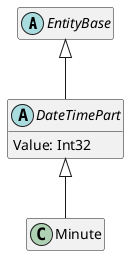 ﻿@startuml
hide empty members

abstract class EntityBase {
}

EntityBase <|-- DateTimePart

abstract class DateTimePart {
    Value: Int32
}

DateTimePart <|-- Minute

class Minute {
}

@enduml
